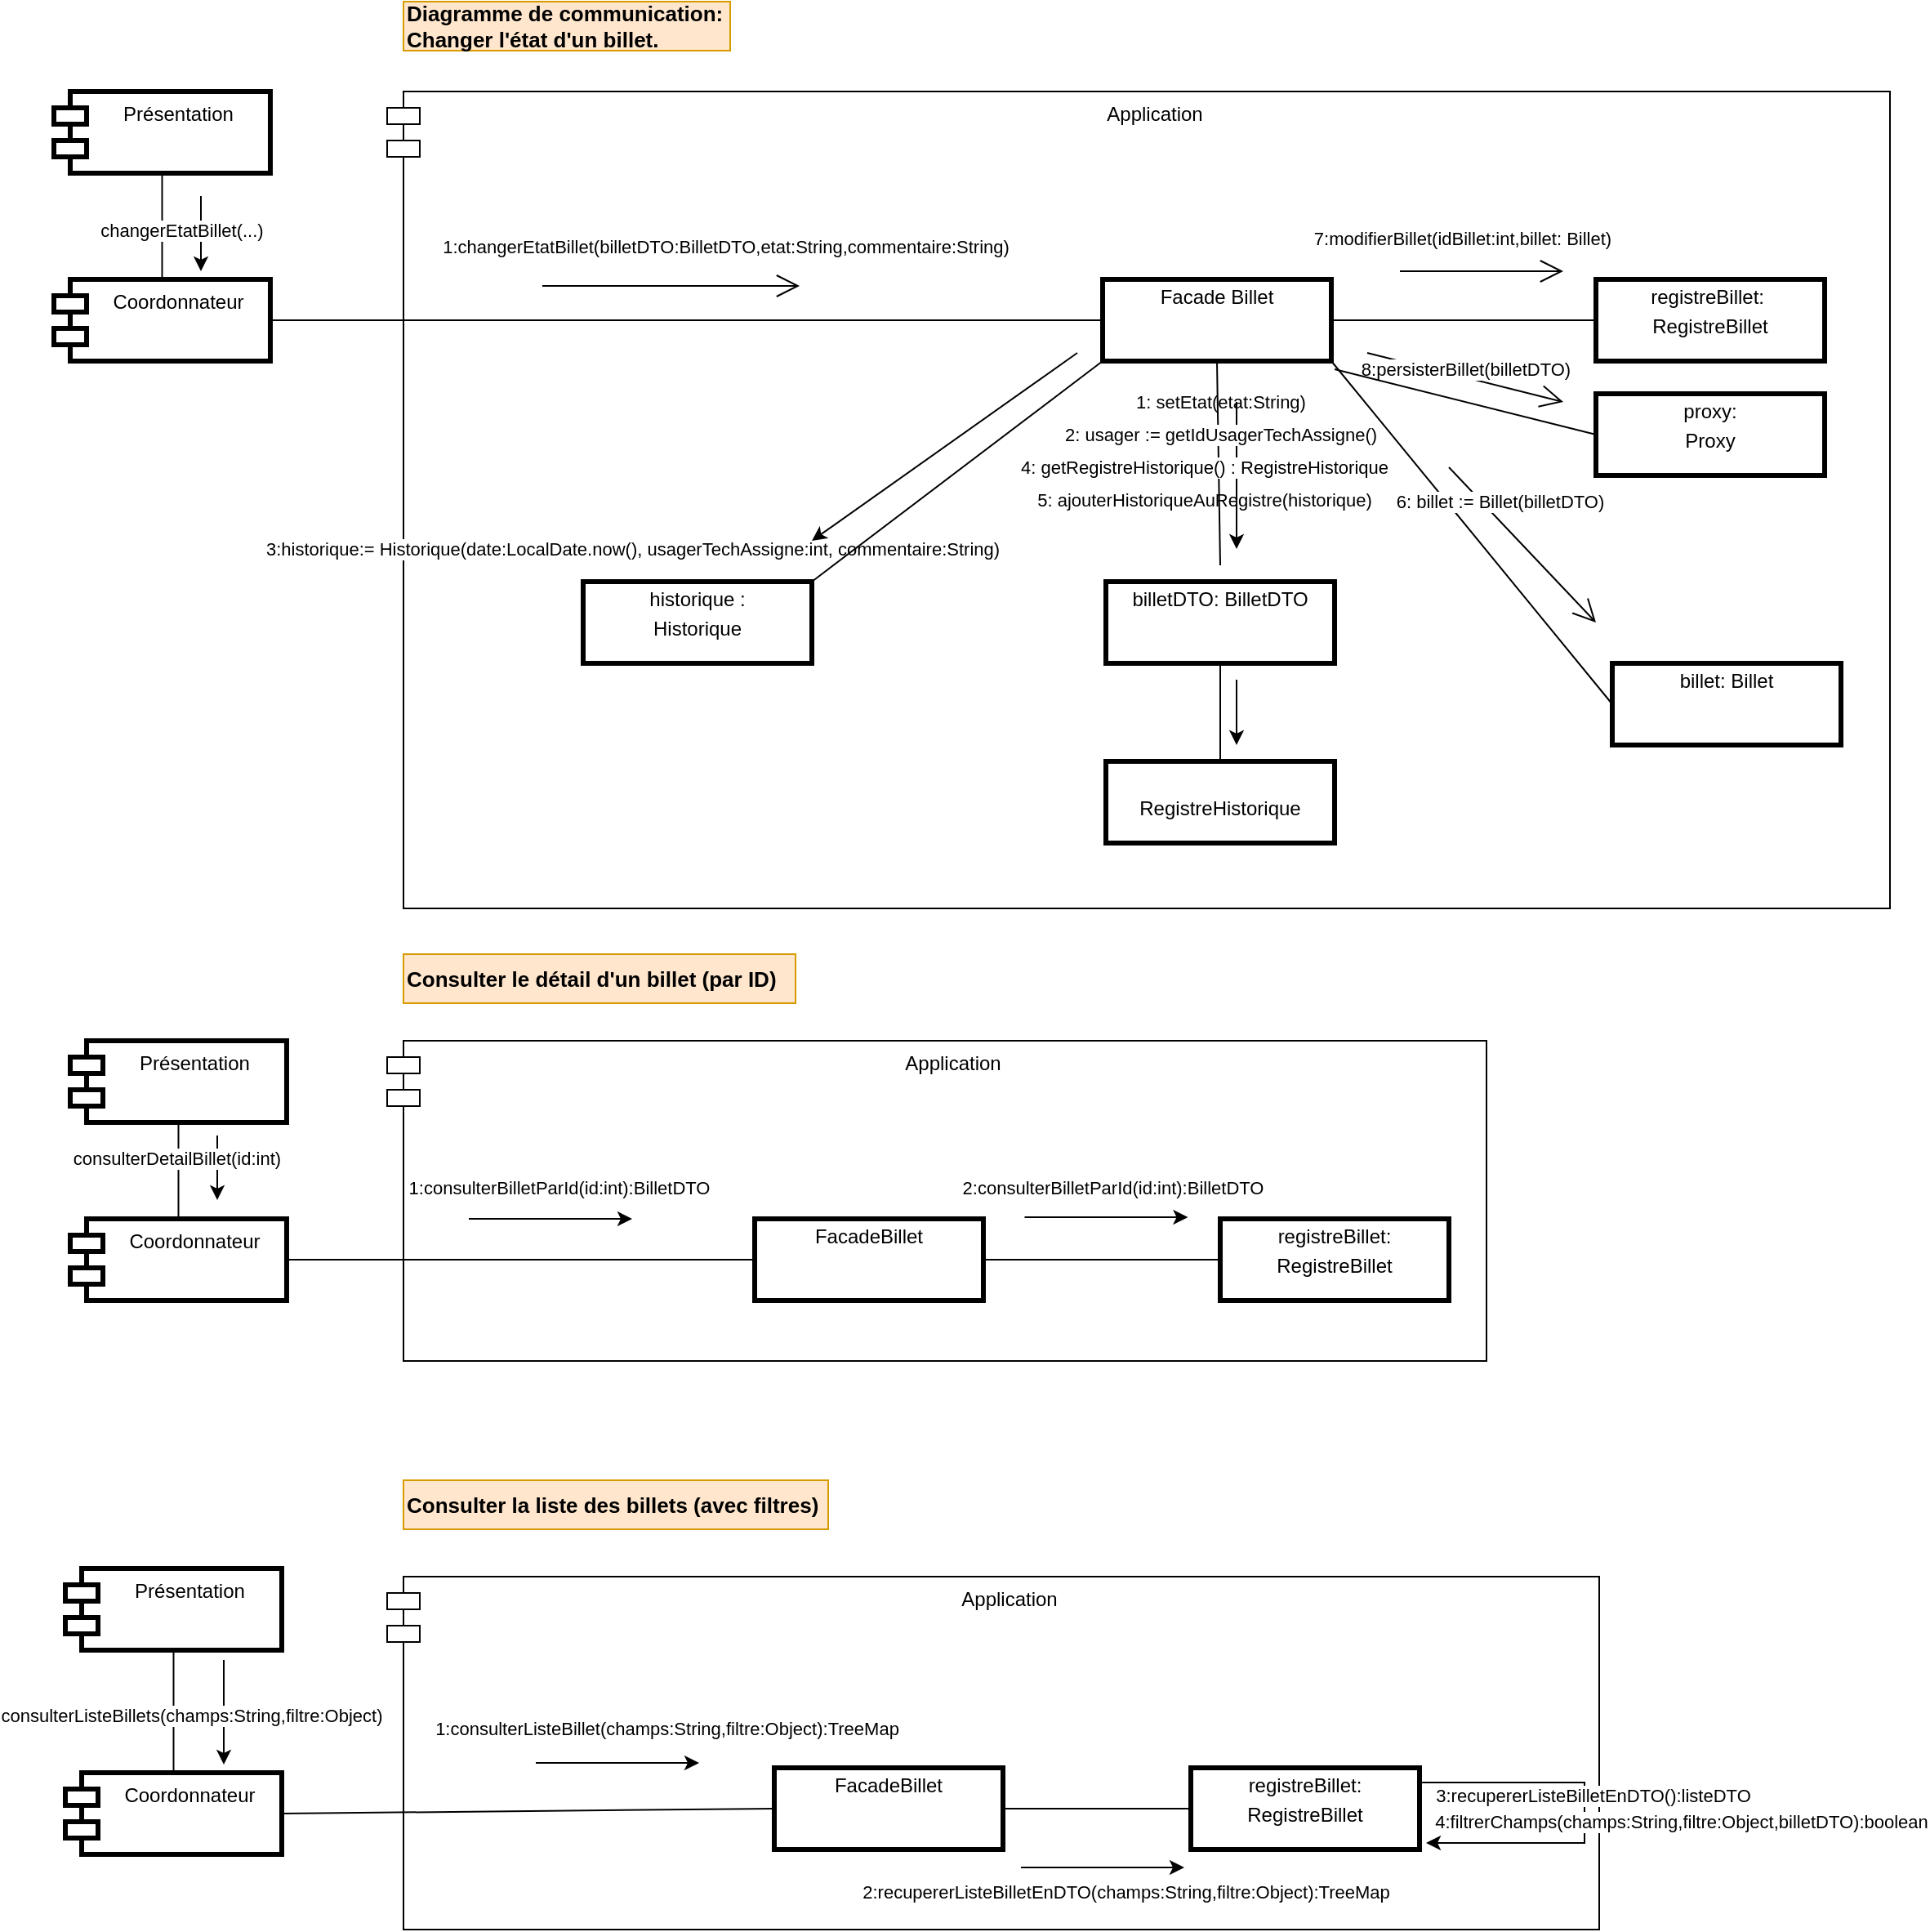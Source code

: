 <mxfile version="19.0.3" type="device"><diagram id="wk7EAy9R9_vYMZfL8NTD" name="Page-1"><mxGraphModel dx="2301" dy="1636" grid="0" gridSize="10" guides="1" tooltips="1" connect="1" arrows="1" fold="1" page="0" pageScale="1" pageWidth="850" pageHeight="1100" math="0" shadow="0"><root><mxCell id="0"/><mxCell id="1" parent="0"/><mxCell id="tou6QE3J87Dsf73y59ne-5" value="Application" style="shape=module;align=left;spacingLeft=20;align=center;verticalAlign=top;" vertex="1" parent="1"><mxGeometry x="-37" y="769" width="742" height="216" as="geometry"/></mxCell><mxCell id="tou6QE3J87Dsf73y59ne-4" value="Application" style="shape=module;align=left;spacingLeft=20;align=center;verticalAlign=top;" vertex="1" parent="1"><mxGeometry x="-37" y="441" width="673" height="196" as="geometry"/></mxCell><mxCell id="tou6QE3J87Dsf73y59ne-3" value="Application" style="shape=module;align=left;spacingLeft=20;align=center;verticalAlign=top;" vertex="1" parent="1"><mxGeometry x="-37" y="-140" width="920" height="500" as="geometry"/></mxCell><mxCell id="YwYlROkh0U87fTmi11A1-1" value="Coordonnateur" style="shape=module;align=left;spacingLeft=20;align=center;verticalAlign=top;strokeWidth=3;" parent="1" vertex="1"><mxGeometry x="-241" y="-25" width="132.49" height="50" as="geometry"/></mxCell><mxCell id="YwYlROkh0U87fTmi11A1-102" value="&lt;p style=&quot;margin:0px;margin-top:4px;text-align:center;&quot;&gt;&lt;span style=&quot;background-color: initial;&quot;&gt;Facade Billet&lt;/span&gt;&lt;br&gt;&lt;/p&gt;" style="verticalAlign=top;align=left;overflow=fill;fontSize=12;fontFamily=Helvetica;html=1;strokeWidth=3;" parent="1" vertex="1"><mxGeometry x="401" y="-25" width="140" height="50" as="geometry"/></mxCell><mxCell id="YwYlROkh0U87fTmi11A1-103" value="1:changerEtatBillet(billetDTO:BilletDTO,etat:String,commentaire:String)" style="edgeLabel;html=1;align=center;verticalAlign=middle;resizable=0;points=[];" parent="1" connectable="0" vertex="1"><mxGeometry x="185" y="-40" as="geometry"><mxPoint x="-15" y="-5" as="offset"/></mxGeometry></mxCell><mxCell id="YwYlROkh0U87fTmi11A1-105" value="" style="endArrow=open;endFill=1;endSize=12;html=1;rounded=0;" parent="1" edge="1"><mxGeometry width="160" relative="1" as="geometry"><mxPoint x="58" y="-21" as="sourcePoint"/><mxPoint x="215.51" y="-21" as="targetPoint"/><Array as="points"><mxPoint x="128" y="-21"/></Array></mxGeometry></mxCell><mxCell id="YwYlROkh0U87fTmi11A1-108" value="&lt;p style=&quot;margin:0px;margin-top:4px;text-align:center;&quot;&gt;registreBillet:&amp;nbsp;&lt;/p&gt;&lt;p style=&quot;margin:0px;margin-top:4px;text-align:center;&quot;&gt;RegistreBillet&lt;/p&gt;&lt;p style=&quot;margin:0px;margin-top:4px;text-align:center;&quot;&gt;&lt;br&gt;&lt;/p&gt;" style="verticalAlign=top;align=left;overflow=fill;fontSize=12;fontFamily=Helvetica;html=1;strokeWidth=3;" parent="1" vertex="1"><mxGeometry x="703" y="-25" width="140" height="50" as="geometry"/></mxCell><mxCell id="YwYlROkh0U87fTmi11A1-109" value="" style="endArrow=open;endFill=1;endSize=12;html=1;rounded=0;" parent="1" edge="1"><mxGeometry width="160" relative="1" as="geometry"><mxPoint x="583" y="-30" as="sourcePoint"/><mxPoint x="683" y="-30" as="targetPoint"/><Array as="points"/></mxGeometry></mxCell><mxCell id="YwYlROkh0U87fTmi11A1-110" value="7:modifierBillet(idBillet:int,billet: Billet)" style="edgeLabel;html=1;align=center;verticalAlign=middle;resizable=0;points=[];" parent="YwYlROkh0U87fTmi11A1-109" vertex="1" connectable="0"><mxGeometry x="-0.2" y="2" relative="1" as="geometry"><mxPoint x="-2" y="-18" as="offset"/></mxGeometry></mxCell><mxCell id="YwYlROkh0U87fTmi11A1-112" value="Coordonnateur" style="shape=module;align=left;spacingLeft=20;align=center;verticalAlign=top;strokeWidth=3;" parent="1" vertex="1"><mxGeometry x="-231" y="550" width="132.49" height="50" as="geometry"/></mxCell><mxCell id="YwYlROkh0U87fTmi11A1-116" value="1:consulterBilletParId(id:int):BilletDTO" style="edgeLabel;html=1;align=center;verticalAlign=middle;resizable=0;points=[];rotation=0;" parent="1" connectable="0" vertex="1"><mxGeometry x="54" y="539" as="geometry"><mxPoint x="14" y="-8" as="offset"/></mxGeometry></mxCell><mxCell id="YwYlROkh0U87fTmi11A1-122" value="&lt;b&gt;&lt;font style=&quot;font-size: 13px;&quot;&gt;Consulter le détail d'un billet (par ID)&lt;/font&gt;&lt;/b&gt;" style="text;html=1;strokeColor=#d79b00;fillColor=#ffe6cc;align=left;verticalAlign=middle;whiteSpace=wrap;rounded=0;" parent="1" vertex="1"><mxGeometry x="-27" y="388" width="240" height="30" as="geometry"/></mxCell><mxCell id="YwYlROkh0U87fTmi11A1-123" value="&lt;b&gt;&lt;font style=&quot;font-size: 13px;&quot;&gt;Diagramme de communication: Changer l'état d'un billet.&lt;/font&gt;&lt;/b&gt;" style="text;html=1;strokeColor=#d79b00;fillColor=#ffe6cc;align=left;verticalAlign=middle;whiteSpace=wrap;rounded=0;" parent="1" vertex="1"><mxGeometry x="-27" y="-195" width="200" height="30" as="geometry"/></mxCell><mxCell id="dvguO-Vn-lTbKks0OdCy-10" value="" style="endArrow=none;html=1;rounded=0;exitX=1;exitY=0.5;exitDx=0;exitDy=0;" parent="1" source="YwYlROkh0U87fTmi11A1-1" target="YwYlROkh0U87fTmi11A1-102" edge="1"><mxGeometry width="50" height="50" relative="1" as="geometry"><mxPoint x="268" y="20" as="sourcePoint"/><mxPoint x="318" y="-30" as="targetPoint"/></mxGeometry></mxCell><mxCell id="dvguO-Vn-lTbKks0OdCy-11" value="" style="endArrow=none;html=1;rounded=0;entryX=0;entryY=0.5;entryDx=0;entryDy=0;exitX=1;exitY=0.5;exitDx=0;exitDy=0;" parent="1" source="YwYlROkh0U87fTmi11A1-102" target="YwYlROkh0U87fTmi11A1-108" edge="1"><mxGeometry width="50" height="50" relative="1" as="geometry"><mxPoint x="493" y="30" as="sourcePoint"/><mxPoint x="543" y="-20" as="targetPoint"/></mxGeometry></mxCell><mxCell id="dvguO-Vn-lTbKks0OdCy-13" value="&lt;p style=&quot;margin:0px;margin-top:4px;text-align:center;&quot;&gt;&lt;br&gt;&lt;/p&gt;&lt;p style=&quot;margin:0px;margin-top:4px;text-align:center;&quot;&gt;&lt;span style=&quot;background-color: initial;&quot;&gt;RegistreHistorique&lt;/span&gt;&lt;/p&gt;" style="verticalAlign=top;align=left;overflow=fill;fontSize=12;fontFamily=Helvetica;html=1;strokeWidth=3;" parent="1" vertex="1"><mxGeometry x="403" y="270" width="140" height="50" as="geometry"/></mxCell><mxCell id="dvguO-Vn-lTbKks0OdCy-14" value="&lt;p style=&quot;margin:0px;margin-top:4px;text-align:center;&quot;&gt;&lt;span style=&quot;background-color: initial;&quot;&gt;historique :&lt;/span&gt;&lt;/p&gt;&lt;p style=&quot;margin:0px;margin-top:4px;text-align:center;&quot;&gt;&lt;span style=&quot;background-color: initial;&quot;&gt;Historique&lt;/span&gt;&lt;br&gt;&lt;/p&gt;" style="verticalAlign=top;align=left;overflow=fill;fontSize=12;fontFamily=Helvetica;html=1;strokeWidth=3;" parent="1" vertex="1"><mxGeometry x="83" y="160" width="140" height="50" as="geometry"/></mxCell><mxCell id="dvguO-Vn-lTbKks0OdCy-17" value="" style="endArrow=none;html=1;rounded=0;exitX=0.5;exitY=1;exitDx=0;exitDy=0;entryX=0.5;entryY=0;entryDx=0;entryDy=0;" parent="1" source="dvguO-Vn-lTbKks0OdCy-18" target="dvguO-Vn-lTbKks0OdCy-13" edge="1"><mxGeometry width="50" height="50" relative="1" as="geometry"><mxPoint x="463" y="50" as="sourcePoint"/><mxPoint x="513" as="targetPoint"/></mxGeometry></mxCell><mxCell id="dvguO-Vn-lTbKks0OdCy-18" value="&lt;p style=&quot;margin:0px;margin-top:4px;text-align:center;&quot;&gt;&lt;span style=&quot;background-color: initial;&quot;&gt;billetDTO: BilletDTO&lt;/span&gt;&lt;br&gt;&lt;/p&gt;" style="verticalAlign=top;align=left;overflow=fill;fontSize=12;fontFamily=Helvetica;html=1;strokeWidth=3;" parent="1" vertex="1"><mxGeometry x="403" y="160" width="140" height="50" as="geometry"/></mxCell><mxCell id="dvguO-Vn-lTbKks0OdCy-20" value="1: setEtat(etat:String)" style="edgeLabel;html=1;align=center;verticalAlign=middle;resizable=0;points=[];" parent="1" connectable="0" vertex="1"><mxGeometry x="473" y="50" as="geometry"/></mxCell><mxCell id="dvguO-Vn-lTbKks0OdCy-22" value="3:historique:= Historique(date:LocalDate.now(), usagerTechAssigne:int, commentaire:String)" style="edgeLabel;html=1;align=center;verticalAlign=middle;resizable=0;points=[];" parent="1" connectable="0" vertex="1"><mxGeometry x="113" y="140" as="geometry"/></mxCell><mxCell id="dvguO-Vn-lTbKks0OdCy-23" value="5: ajouterHistoriqueAuRegistre(historique)" style="edgeLabel;html=1;align=center;verticalAlign=middle;resizable=0;points=[];" parent="1" connectable="0" vertex="1"><mxGeometry x="463" y="110" as="geometry"/></mxCell><mxCell id="dvguO-Vn-lTbKks0OdCy-25" value="&lt;p style=&quot;margin:0px;margin-top:4px;text-align:center;&quot;&gt;&lt;span style=&quot;background-color: initial;&quot;&gt;billet: Billet&lt;/span&gt;&lt;br&gt;&lt;/p&gt;" style="verticalAlign=top;align=left;overflow=fill;fontSize=12;fontFamily=Helvetica;html=1;strokeWidth=3;" parent="1" vertex="1"><mxGeometry x="713" y="210" width="140" height="50" as="geometry"/></mxCell><mxCell id="dvguO-Vn-lTbKks0OdCy-30" value="" style="endArrow=none;html=1;rounded=0;entryX=0;entryY=0.5;entryDx=0;entryDy=0;exitX=1;exitY=1;exitDx=0;exitDy=0;" parent="1" source="YwYlROkh0U87fTmi11A1-102" target="dvguO-Vn-lTbKks0OdCy-25" edge="1"><mxGeometry width="50" height="50" relative="1" as="geometry"><mxPoint x="633" y="70" as="sourcePoint"/><mxPoint x="793" y="70" as="targetPoint"/></mxGeometry></mxCell><mxCell id="dvguO-Vn-lTbKks0OdCy-31" value="" style="endArrow=open;endFill=1;endSize=12;html=1;rounded=0;" parent="1" edge="1"><mxGeometry width="160" relative="1" as="geometry"><mxPoint x="613" y="90" as="sourcePoint"/><mxPoint x="703" y="185" as="targetPoint"/><Array as="points"/></mxGeometry></mxCell><mxCell id="dvguO-Vn-lTbKks0OdCy-32" value="6: billet := Billet(billetDTO)" style="edgeLabel;html=1;align=center;verticalAlign=middle;resizable=0;points=[];" parent="dvguO-Vn-lTbKks0OdCy-31" vertex="1" connectable="0"><mxGeometry x="-0.2" y="2" relative="1" as="geometry"><mxPoint x="-7" y="-16" as="offset"/></mxGeometry></mxCell><mxCell id="dvguO-Vn-lTbKks0OdCy-34" value="" style="endArrow=none;html=1;rounded=0;entryX=0.5;entryY=1;entryDx=0;entryDy=0;" parent="1" target="YwYlROkh0U87fTmi11A1-102" edge="1"><mxGeometry width="50" height="50" relative="1" as="geometry"><mxPoint x="473" y="150" as="sourcePoint"/><mxPoint x="423" y="-30" as="targetPoint"/></mxGeometry></mxCell><mxCell id="dvguO-Vn-lTbKks0OdCy-35" value="" style="endArrow=classic;html=1;rounded=0;" parent="1" edge="1"><mxGeometry width="50" height="50" relative="1" as="geometry"><mxPoint x="483" y="50" as="sourcePoint"/><mxPoint x="483" y="140" as="targetPoint"/></mxGeometry></mxCell><mxCell id="dvguO-Vn-lTbKks0OdCy-39" value="" style="endArrow=classic;html=1;rounded=0;" parent="1" edge="1"><mxGeometry width="50" height="50" relative="1" as="geometry"><mxPoint x="483" y="220" as="sourcePoint"/><mxPoint x="483" y="260" as="targetPoint"/></mxGeometry></mxCell><mxCell id="dvguO-Vn-lTbKks0OdCy-40" value="" style="endArrow=classic;html=1;rounded=0;" parent="1" edge="1"><mxGeometry width="50" height="50" relative="1" as="geometry"><mxPoint x="385.49" y="20" as="sourcePoint"/><mxPoint x="223" y="135" as="targetPoint"/></mxGeometry></mxCell><mxCell id="dvguO-Vn-lTbKks0OdCy-41" style="edgeStyle=none;rounded=0;orthogonalLoop=1;jettySize=auto;html=1;entryX=0.5;entryY=0;entryDx=0;entryDy=0;" parent="1" source="dvguO-Vn-lTbKks0OdCy-18" target="dvguO-Vn-lTbKks0OdCy-18" edge="1"><mxGeometry relative="1" as="geometry"/></mxCell><mxCell id="dvguO-Vn-lTbKks0OdCy-43" value="4: getRegistreHistorique() : RegistreHistorique" style="edgeLabel;html=1;align=center;verticalAlign=middle;resizable=0;points=[];" parent="1" vertex="1" connectable="0"><mxGeometry x="463" y="90" as="geometry"/></mxCell><mxCell id="Kt9C_kbvg7MQx28jffXP-1" value="Présentation" style="shape=module;align=left;spacingLeft=20;align=center;verticalAlign=top;strokeWidth=3;" parent="1" vertex="1"><mxGeometry x="-241" y="-140" width="132.49" height="50" as="geometry"/></mxCell><mxCell id="Kt9C_kbvg7MQx28jffXP-3" value="" style="endArrow=none;html=1;rounded=0;" parent="1" source="Kt9C_kbvg7MQx28jffXP-1" target="YwYlROkh0U87fTmi11A1-1" edge="1"><mxGeometry width="50" height="50" relative="1" as="geometry"><mxPoint x="15.49" y="5" as="sourcePoint"/><mxPoint x="230.51" as="targetPoint"/></mxGeometry></mxCell><mxCell id="Kt9C_kbvg7MQx28jffXP-5" value="" style="endArrow=classic;html=1;rounded=0;" parent="1" edge="1"><mxGeometry width="50" height="50" relative="1" as="geometry"><mxPoint x="-151" y="-76" as="sourcePoint"/><mxPoint x="-151" y="-30" as="targetPoint"/></mxGeometry></mxCell><mxCell id="Kt9C_kbvg7MQx28jffXP-6" value="changerEtatBillet(...)" style="edgeLabel;html=1;align=center;verticalAlign=middle;resizable=0;points=[];" parent="1" connectable="0" vertex="1"><mxGeometry x="-148" y="-50" as="geometry"><mxPoint x="-15" y="-5" as="offset"/></mxGeometry></mxCell><mxCell id="Kt9C_kbvg7MQx28jffXP-7" value="2: usager := getIdUsagerTechAssigne()" style="edgeLabel;html=1;align=center;verticalAlign=middle;resizable=0;points=[];" parent="1" vertex="1" connectable="0"><mxGeometry x="473" y="70" as="geometry"/></mxCell><mxCell id="Kt9C_kbvg7MQx28jffXP-8" value="&lt;p style=&quot;margin:0px;margin-top:4px;text-align:center;&quot;&gt;proxy:&lt;/p&gt;&lt;p style=&quot;margin:0px;margin-top:4px;text-align:center;&quot;&gt;Proxy&lt;/p&gt;" style="verticalAlign=top;align=left;overflow=fill;fontSize=12;fontFamily=Helvetica;html=1;strokeWidth=3;" parent="1" vertex="1"><mxGeometry x="703" y="45" width="140" height="50" as="geometry"/></mxCell><mxCell id="Kt9C_kbvg7MQx28jffXP-9" value="" style="endArrow=open;endFill=1;endSize=12;html=1;rounded=0;" parent="1" edge="1"><mxGeometry width="160" relative="1" as="geometry"><mxPoint x="563" y="20" as="sourcePoint"/><mxPoint x="683" y="50" as="targetPoint"/><Array as="points"/></mxGeometry></mxCell><mxCell id="Kt9C_kbvg7MQx28jffXP-10" value="8:persisterBillet(billetDTO)" style="edgeLabel;html=1;align=center;verticalAlign=middle;resizable=0;points=[];" parent="Kt9C_kbvg7MQx28jffXP-9" vertex="1" connectable="0"><mxGeometry x="-0.2" y="2" relative="1" as="geometry"><mxPoint x="11" as="offset"/></mxGeometry></mxCell><mxCell id="Kt9C_kbvg7MQx28jffXP-12" value="" style="endArrow=none;html=1;rounded=0;entryX=0;entryY=0.5;entryDx=0;entryDy=0;" parent="1" target="Kt9C_kbvg7MQx28jffXP-8" edge="1"><mxGeometry width="50" height="50" relative="1" as="geometry"><mxPoint x="543" y="30" as="sourcePoint"/><mxPoint x="763" y="210" as="targetPoint"/></mxGeometry></mxCell><mxCell id="Kt9C_kbvg7MQx28jffXP-13" value="Présentation" style="shape=module;align=left;spacingLeft=20;align=center;verticalAlign=top;strokeWidth=3;" parent="1" vertex="1"><mxGeometry x="-231" y="441" width="132.49" height="50" as="geometry"/></mxCell><mxCell id="Kt9C_kbvg7MQx28jffXP-14" value="" style="endArrow=none;html=1;rounded=0;" parent="1" edge="1" target="YwYlROkh0U87fTmi11A1-112" source="Kt9C_kbvg7MQx28jffXP-13"><mxGeometry width="50" height="50" relative="1" as="geometry"><mxPoint x="-165" y="515" as="sourcePoint"/><mxPoint x="-156" y="515" as="targetPoint"/></mxGeometry></mxCell><mxCell id="Kt9C_kbvg7MQx28jffXP-16" value="" style="endArrow=classic;html=1;rounded=0;" parent="1" edge="1"><mxGeometry width="50" height="50" relative="1" as="geometry"><mxPoint x="-141" y="499" as="sourcePoint"/><mxPoint x="-141" y="538.5" as="targetPoint"/></mxGeometry></mxCell><mxCell id="Kt9C_kbvg7MQx28jffXP-17" value="" style="endArrow=classic;html=1;rounded=0;" parent="1" edge="1"><mxGeometry width="50" height="50" relative="1" as="geometry"><mxPoint x="13" y="550" as="sourcePoint"/><mxPoint x="113" y="550" as="targetPoint"/></mxGeometry></mxCell><mxCell id="Kt9C_kbvg7MQx28jffXP-18" value="" style="endArrow=classic;html=1;rounded=0;" parent="1" edge="1"><mxGeometry width="50" height="50" relative="1" as="geometry"><mxPoint x="353.24" y="549" as="sourcePoint"/><mxPoint x="453.24" y="549" as="targetPoint"/></mxGeometry></mxCell><mxCell id="Kt9C_kbvg7MQx28jffXP-19" value="consulterDetailBillet(id:int)" style="edgeLabel;html=1;align=center;verticalAlign=middle;resizable=0;points=[];" parent="1" connectable="0" vertex="1"><mxGeometry x="-151" y="518" as="geometry"><mxPoint x="-15" y="-5" as="offset"/></mxGeometry></mxCell><mxCell id="Kt9C_kbvg7MQx28jffXP-21" value="&lt;p style=&quot;margin:0px;margin-top:4px;text-align:center;&quot;&gt;FacadeBillet&lt;/p&gt;" style="verticalAlign=top;align=left;overflow=fill;fontSize=12;fontFamily=Helvetica;html=1;strokeWidth=3;" parent="1" vertex="1"><mxGeometry x="188" y="550" width="140" height="50" as="geometry"/></mxCell><mxCell id="Kt9C_kbvg7MQx28jffXP-23" value="&lt;p style=&quot;margin:0px;margin-top:4px;text-align:center;&quot;&gt;registreBillet:&lt;/p&gt;&lt;p style=&quot;margin:0px;margin-top:4px;text-align:center;&quot;&gt;RegistreBillet&lt;/p&gt;" style="verticalAlign=top;align=left;overflow=fill;fontSize=12;fontFamily=Helvetica;html=1;strokeWidth=3;" parent="1" vertex="1"><mxGeometry x="473" y="550" width="140" height="50" as="geometry"/></mxCell><mxCell id="Kt9C_kbvg7MQx28jffXP-24" value="2:consulterBilletParId(id:int):BilletDTO" style="edgeLabel;html=1;align=center;verticalAlign=middle;resizable=0;points=[];rotation=0;" parent="1" connectable="0" vertex="1"><mxGeometry x="393" y="539" as="geometry"><mxPoint x="14" y="-8" as="offset"/></mxGeometry></mxCell><mxCell id="Kt9C_kbvg7MQx28jffXP-25" value="&lt;b&gt;&lt;font style=&quot;font-size: 13px;&quot;&gt;Consulter la liste des billets (avec filtres)&lt;/font&gt;&lt;/b&gt;" style="text;html=1;strokeColor=#d79b00;fillColor=#ffe6cc;align=left;verticalAlign=middle;whiteSpace=wrap;rounded=0;" parent="1" vertex="1"><mxGeometry x="-27" y="710" width="260" height="30" as="geometry"/></mxCell><mxCell id="Kt9C_kbvg7MQx28jffXP-26" value="Coordonnateur" style="shape=module;align=left;spacingLeft=20;align=center;verticalAlign=top;strokeWidth=3;" parent="1" vertex="1"><mxGeometry x="-234" y="889" width="132.49" height="50" as="geometry"/></mxCell><mxCell id="Kt9C_kbvg7MQx28jffXP-27" value="Présentation" style="shape=module;align=left;spacingLeft=20;align=center;verticalAlign=top;strokeWidth=3;" parent="1" vertex="1"><mxGeometry x="-234" y="764" width="132.49" height="50" as="geometry"/></mxCell><mxCell id="Kt9C_kbvg7MQx28jffXP-28" value="" style="endArrow=none;html=1;rounded=0;" parent="1" edge="1" target="Kt9C_kbvg7MQx28jffXP-26" source="Kt9C_kbvg7MQx28jffXP-27"><mxGeometry width="50" height="50" relative="1" as="geometry"><mxPoint x="23.25" y="858.5" as="sourcePoint"/><mxPoint x="90.76" y="858.5" as="targetPoint"/></mxGeometry></mxCell><mxCell id="Kt9C_kbvg7MQx28jffXP-29" value="" style="endArrow=classic;html=1;rounded=0;" parent="1" edge="1"><mxGeometry width="50" height="50" relative="1" as="geometry"><mxPoint x="-137" y="820" as="sourcePoint"/><mxPoint x="-137" y="884" as="targetPoint"/></mxGeometry></mxCell><mxCell id="Kt9C_kbvg7MQx28jffXP-30" value="consulterListeBillets(champs:String,filtre:Object)" style="edgeLabel;html=1;align=center;verticalAlign=middle;resizable=0;points=[];" parent="1" connectable="0" vertex="1"><mxGeometry x="-142" y="859" as="geometry"><mxPoint x="-15" y="-5" as="offset"/></mxGeometry></mxCell><mxCell id="Kt9C_kbvg7MQx28jffXP-31" value="" style="endArrow=none;html=1;rounded=0;exitX=1;exitY=0.5;exitDx=0;exitDy=0;entryX=0;entryY=0.5;entryDx=0;entryDy=0;" parent="1" source="YwYlROkh0U87fTmi11A1-112" target="Kt9C_kbvg7MQx28jffXP-21" edge="1"><mxGeometry width="50" height="50" relative="1" as="geometry"><mxPoint x="240" y="560" as="sourcePoint"/><mxPoint x="270" y="560" as="targetPoint"/></mxGeometry></mxCell><mxCell id="Kt9C_kbvg7MQx28jffXP-33" value="" style="endArrow=none;html=1;rounded=0;exitX=1;exitY=0.5;exitDx=0;exitDy=0;" parent="1" source="Kt9C_kbvg7MQx28jffXP-21" edge="1" target="Kt9C_kbvg7MQx28jffXP-23"><mxGeometry width="50" height="50" relative="1" as="geometry"><mxPoint x="450" y="550" as="sourcePoint"/><mxPoint x="470" y="555" as="targetPoint"/></mxGeometry></mxCell><mxCell id="Kt9C_kbvg7MQx28jffXP-35" value="&lt;p style=&quot;margin:0px;margin-top:4px;text-align:center;&quot;&gt;FacadeBillet&lt;/p&gt;" style="verticalAlign=top;align=left;overflow=fill;fontSize=12;fontFamily=Helvetica;html=1;strokeWidth=3;" parent="1" vertex="1"><mxGeometry x="200" y="886" width="140" height="50" as="geometry"/></mxCell><mxCell id="Kt9C_kbvg7MQx28jffXP-36" value="&lt;p style=&quot;margin:0px;margin-top:4px;text-align:center;&quot;&gt;registreBillet:&lt;/p&gt;&lt;p style=&quot;margin:0px;margin-top:4px;text-align:center;&quot;&gt;RegistreBillet&lt;/p&gt;" style="verticalAlign=top;align=left;overflow=fill;fontSize=12;fontFamily=Helvetica;html=1;strokeWidth=3;" parent="1" vertex="1"><mxGeometry x="455" y="886" width="140" height="50" as="geometry"/></mxCell><mxCell id="Kt9C_kbvg7MQx28jffXP-37" value="" style="endArrow=classic;html=1;rounded=0;" parent="1" edge="1"><mxGeometry width="50" height="50" relative="1" as="geometry"><mxPoint x="54" y="883" as="sourcePoint"/><mxPoint x="154" y="883" as="targetPoint"/><Array as="points"><mxPoint x="94" y="883"/></Array></mxGeometry></mxCell><mxCell id="Kt9C_kbvg7MQx28jffXP-38" value="" style="endArrow=classic;html=1;rounded=0;" parent="1" edge="1"><mxGeometry width="50" height="50" relative="1" as="geometry"><mxPoint x="351" y="947" as="sourcePoint"/><mxPoint x="451" y="947" as="targetPoint"/><Array as="points"><mxPoint x="381" y="947"/></Array></mxGeometry></mxCell><mxCell id="Kt9C_kbvg7MQx28jffXP-39" value="1:consulterListeBillet(champs:String,filtre:Object):TreeMap" style="edgeLabel;html=1;align=center;verticalAlign=middle;resizable=0;points=[];rotation=0;" parent="1" connectable="0" vertex="1"><mxGeometry x="128" y="866" as="geometry"><mxPoint x="6" y="-4" as="offset"/></mxGeometry></mxCell><mxCell id="Kt9C_kbvg7MQx28jffXP-40" value="2:recupererListeBilletEnDTO(champs:String,filtre:Object):TreeMap" style="edgeLabel;html=1;align=center;verticalAlign=middle;resizable=0;points=[];rotation=0;" parent="1" connectable="0" vertex="1"><mxGeometry x="401" y="970" as="geometry"><mxPoint x="14" y="-8" as="offset"/></mxGeometry></mxCell><mxCell id="Kt9C_kbvg7MQx28jffXP-43" value="" style="endArrow=classic;html=1;rounded=0;" parent="1" edge="1"><mxGeometry width="50" height="50" relative="1" as="geometry"><mxPoint x="595" y="895" as="sourcePoint"/><mxPoint x="599" y="932" as="targetPoint"/><Array as="points"><mxPoint x="696" y="895"/><mxPoint x="696" y="932"/></Array></mxGeometry></mxCell><mxCell id="Kt9C_kbvg7MQx28jffXP-44" value="3:recupererListeBilletEnDTO():listeDTO" style="edgeLabel;html=1;align=center;verticalAlign=middle;resizable=0;points=[];rotation=0;" parent="1" connectable="0" vertex="1"><mxGeometry x="687" y="911" as="geometry"><mxPoint x="14" y="-8" as="offset"/></mxGeometry></mxCell><mxCell id="Kt9C_kbvg7MQx28jffXP-45" value="4:filtrerChamps(champs:String,filtre:Object,billetDTO):boolean" style="edgeLabel;html=1;align=center;verticalAlign=middle;resizable=0;points=[];rotation=0;" parent="1" connectable="0" vertex="1"><mxGeometry x="741" y="927" as="geometry"><mxPoint x="14" y="-8" as="offset"/></mxGeometry></mxCell><mxCell id="Kt9C_kbvg7MQx28jffXP-46" value="" style="endArrow=none;html=1;rounded=0;exitX=1;exitY=0.5;exitDx=0;exitDy=0;entryX=0;entryY=0.5;entryDx=0;entryDy=0;" parent="1" source="Kt9C_kbvg7MQx28jffXP-26" edge="1" target="Kt9C_kbvg7MQx28jffXP-35"><mxGeometry width="50" height="50" relative="1" as="geometry"><mxPoint x="243.24" y="864" as="sourcePoint"/><mxPoint x="273.24" y="859" as="targetPoint"/></mxGeometry></mxCell><mxCell id="Kt9C_kbvg7MQx28jffXP-47" value="" style="endArrow=none;html=1;rounded=0;exitX=1;exitY=0.5;exitDx=0;exitDy=0;entryX=0;entryY=0.5;entryDx=0;entryDy=0;" parent="1" source="Kt9C_kbvg7MQx28jffXP-35" target="Kt9C_kbvg7MQx28jffXP-36" edge="1"><mxGeometry width="50" height="50" relative="1" as="geometry"><mxPoint x="503.24" y="964" as="sourcePoint"/><mxPoint x="570.75" y="964" as="targetPoint"/></mxGeometry></mxCell><mxCell id="Kt9C_kbvg7MQx28jffXP-49" value="" style="endArrow=none;html=1;rounded=0;exitX=1;exitY=0;exitDx=0;exitDy=0;entryX=0;entryY=1;entryDx=0;entryDy=0;" parent="1" source="dvguO-Vn-lTbKks0OdCy-14" target="YwYlROkh0U87fTmi11A1-102" edge="1"><mxGeometry width="50" height="50" relative="1" as="geometry"><mxPoint x="213" y="60" as="sourcePoint"/><mxPoint x="400.51" y="60" as="targetPoint"/></mxGeometry></mxCell></root></mxGraphModel></diagram></mxfile>